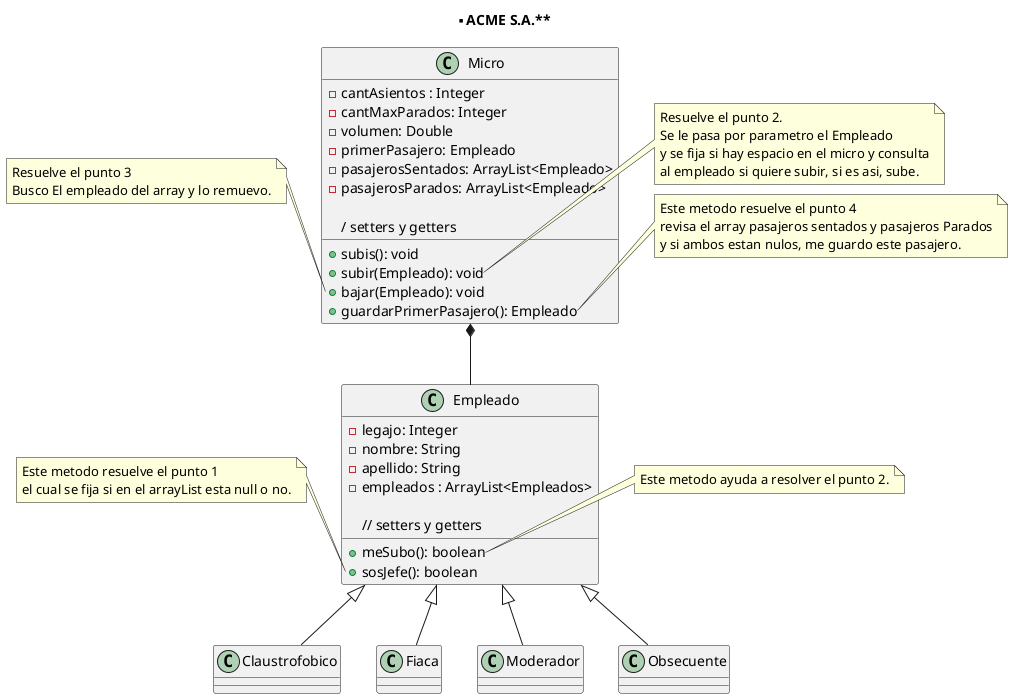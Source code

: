 @startuml

title ** ACME S.A.**

' Clases 

class Micro{
   - cantAsientos : Integer 
   - cantMaxParados: Integer 
   - volumen: Double
   - primerPasajero: Empleado
   - pasajerosSentados: ArrayList<Empleado>
   - pasajerosParados: ArrayList<Empleado>

   / setters y getters
   
   + subis(): void
   + subir(Empleado): void
   + bajar(Empleado): void
   + guardarPrimerPasajero(): Empleado

}

class Empleado{
  - legajo: Integer 
  - nombre: String 
  - apellido: String 
  - empleados : ArrayList<Empleados>

  // setters y getters
   + meSubo(): boolean    
   + sosJefe(): boolean 
} 



'Relaciones

Micro *-- Empleado
Empleado <|-- Claustrofobico
Empleado <|-- Fiaca 
Empleado <|-- Moderador
Empleado <|-- Obsecuente 
 
'Notas

note right of Micro::subir
Resuelve el punto 2.
Se le pasa por parametro el Empleado 
y se fija si hay espacio en el micro y consulta
al empleado si quiere subir, si es asi, sube.
end note 

note left of Micro::bajar
Resuelve el punto 3
Busco El empleado del array y lo remuevo.
end note 

note right of Micro::guardarPrimerPasajero
Este metodo resuelve el punto 4
revisa el array pasajeros sentados y pasajeros Parados
y si ambos estan nulos, me guardo este pasajero.
end note 
note right of Empleado::meSubo
Este metodo ayuda a resolver el punto 2.
end note 

note left of Empleado::sosJefe 
Este metodo resuelve el punto 1
el cual se fija si en el arrayList esta null o no.
end note 


@enduml